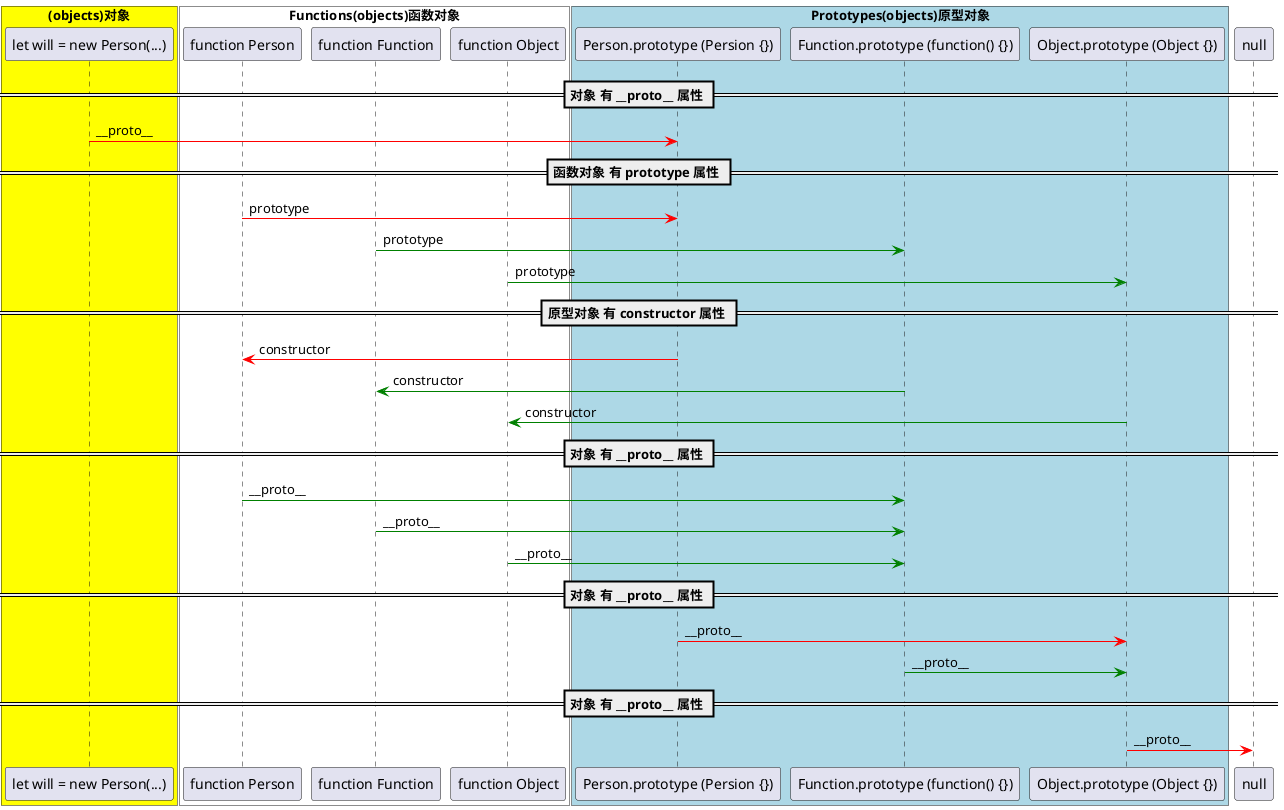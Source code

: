 @startuml

skinparam monochrome revers

box "(objects)对象" #yellow
  participant "let will = new Person(...)"
end box

box "Functions(objects)函数对象" #white
  participant "function Person"
  participant "function Function"
  participant "function Object"
end box

box "Prototypes(objects)原型对象" #LightBlue
  participant "Person.prototype (Persion {})"
  participant "Function.prototype (function() {})"
  participant "Object.prototype (Object {})"
end box

== 对象 有 ~__proto__ 属性 ==

"let will = new Person(...)" -[#red]> "Person.prototype (Persion {})" : ~__proto__

== 函数对象 有 prototype 属性 ==

"function Person" -[#red]> "Person.prototype (Persion {})" : prototype
"function Function" -[#green]> "Function.prototype (function() {})" : prototype
"function Object" -[#green]> "Object.prototype (Object {})" : prototype

== 原型对象 有 constructor 属性 ==

 "Person.prototype (Persion {})" -[#red]> "function Person" : constructor
 "Function.prototype (function() {})" -[#green]> "function Function" : constructor
 "Object.prototype (Object {})" -[#green]> "function Object" : constructor

== 对象 有 ~__proto__ 属性 ==

"function Person" -[#green]> "Function.prototype (function() {})" : ~__proto__
"function Function" -[#green]> "Function.prototype (function() {})" : ~__proto__
"function Object" -[#green]> "Function.prototype (function() {})" : ~__proto__

== 对象 有 ~__proto__ 属性 ==

"Person.prototype (Persion {})" -[#red]> "Object.prototype (Object {})" : ~__proto__
"Function.prototype (function() {})" -[#green]> "Object.prototype (Object {})" : ~__proto__

== 对象 有 ~__proto__ 属性 ==

"Object.prototype (Object {})" -[#red]> null : ~__proto__

@enduml
